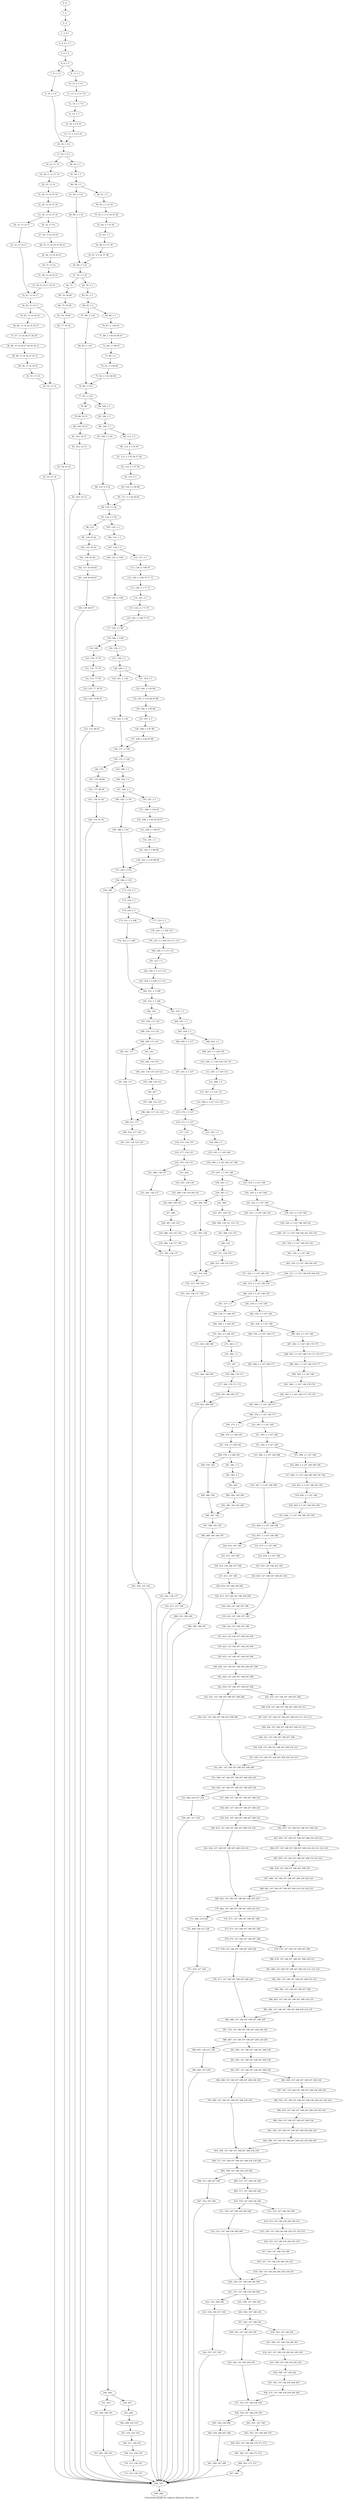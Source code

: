 digraph G {
graph [label="Control-flow-graph for register allocator (function _e3)"]
0[label="0, 0: "];
1[label="1, 1: "];
2[label="2, 2: "];
3[label="3, 3: 0 1 "];
4[label="4, 4: 0 1 2 3 "];
5[label="5, 6: 2 3 "];
6[label="6, 8: 2 3 "];
7[label="7, 9: 2 3 4 "];
8[label="8, 10: 2 3 4 "];
9[label="9, 11: 2 3 "];
10[label="10, 12: 2 3 5 6 "];
11[label="11, 13: 2 3 5 6 7 8 "];
12[label="12, 14: 2 3 7 8 "];
13[label="13, 15: 2 3 "];
14[label="14, 16: 2 3 9 10 "];
15[label="15, 17: 2 3 4 9 10 "];
16[label="16, 19: 2 3 4 "];
17[label="17, 20: 2 3 4 "];
18[label="18, 23: 11 12 "];
19[label="19, 24: 11 12 13 14 "];
20[label="20, 25: 13 14 "];
21[label="21, 26: 13 14 15 16 "];
22[label="22, 28: 13 14 15 16 "];
23[label="23, 30: 13 14 15 16 "];
24[label="24, 31: 13 14 17 "];
25[label="25, 32: 13 14 17 "];
26[label="26, 33: 13 14 "];
27[label="27, 34: 13 14 18 19 "];
28[label="28, 35: 13 14 18 19 20 21 "];
29[label="29, 36: 13 14 20 21 "];
30[label="30, 37: 13 14 "];
31[label="31, 38: 13 14 22 23 "];
32[label="32, 39: 13 14 17 22 23 "];
33[label="33, 41: 13 14 17 "];
34[label="34, 42: 13 14 17 "];
35[label="35, 45: 13 14 24 25 "];
36[label="36, 46: 13 14 24 25 26 27 "];
37[label="37, 47: 13 14 26 27 28 29 "];
38[label="38, 48: 13 14 26 27 28 29 30 31 "];
39[label="39, 49: 13 14 26 27 30 31 "];
40[label="40, 50: 13 14 30 31 "];
41[label="41, 51: 13 14 "];
42[label="42, 52: 13 14 "];
43[label="43, 53: 13 14 "];
44[label="44, 54: 2 3 "];
45[label="45, 56: 2 3 "];
46[label="46, 58: 2 3 "];
47[label="47, 59: 2 3 32 "];
48[label="48, 60: 2 3 32 "];
49[label="49, 61: 2 3 "];
50[label="50, 62: 2 3 33 34 "];
51[label="51, 63: 2 3 33 34 35 36 "];
52[label="52, 64: 2 3 35 36 "];
53[label="53, 65: 2 3 "];
54[label="54, 66: 2 3 37 38 "];
55[label="55, 67: 2 3 32 37 38 "];
56[label="56, 69: 2 3 32 "];
57[label="57, 70: 2 3 32 "];
58[label="58, 73: "];
59[label="59, 74: 39 40 "];
60[label="60, 75: 39 40 "];
61[label="61, 76: 39 40 "];
62[label="62, 77: 41 42 "];
63[label="63, 78: 41 42 "];
64[label="64, 79: 2 3 "];
65[label="65, 81: 2 3 "];
66[label="66, 83: 2 3 "];
67[label="67, 84: 2 3 43 "];
68[label="68, 85: 2 3 43 "];
69[label="69, 86: 2 3 "];
70[label="70, 87: 2 3 44 45 "];
71[label="71, 88: 2 3 44 45 46 47 "];
72[label="72, 89: 2 3 46 47 "];
73[label="73, 90: 2 3 "];
74[label="74, 91: 2 3 48 49 "];
75[label="75, 92: 2 3 43 48 49 "];
76[label="76, 94: 2 3 43 "];
77[label="77, 95: 2 3 43 "];
78[label="78, 98: "];
79[label="79, 99: 50 51 "];
80[label="80, 100: 50 51 "];
81[label="81, 101: 50 51 "];
82[label="82, 102: 52 53 "];
83[label="83, 103: 52 53 "];
84[label="84, 104: 2 3 "];
85[label="85, 106: 2 3 "];
86[label="86, 108: 2 3 "];
87[label="87, 109: 2 3 54 "];
88[label="88, 110: 2 3 54 "];
89[label="89, 111: 2 3 "];
90[label="90, 112: 2 3 55 56 "];
91[label="91, 113: 2 3 55 56 57 58 "];
92[label="92, 114: 2 3 57 58 "];
93[label="93, 115: 2 3 "];
94[label="94, 116: 2 3 59 60 "];
95[label="95, 117: 2 3 54 59 60 "];
96[label="96, 119: 2 3 54 "];
97[label="97, 120: 2 3 54 "];
98[label="98, 123: "];
99[label="99, 124: 61 62 "];
100[label="100, 125: 61 62 "];
101[label="101, 126: 63 64 "];
102[label="102, 127: 63 64 65 "];
103[label="103, 128: 65 66 67 "];
104[label="104, 129: 66 67 "];
105[label="105, 130: 2 3 "];
106[label="106, 132: 2 3 "];
107[label="107, 134: 2 3 "];
108[label="108, 135: 2 3 68 "];
109[label="109, 136: 2 3 68 "];
110[label="110, 137: 2 3 "];
111[label="111, 138: 2 3 69 70 "];
112[label="112, 139: 2 3 69 70 71 72 "];
113[label="113, 140: 2 3 71 72 "];
114[label="114, 141: 2 3 "];
115[label="115, 142: 2 3 73 74 "];
116[label="116, 143: 2 3 68 73 74 "];
117[label="117, 145: 2 3 68 "];
118[label="118, 146: 2 3 68 "];
119[label="119, 149: "];
120[label="120, 150: 75 76 "];
121[label="121, 151: 75 76 "];
122[label="122, 152: 77 78 "];
123[label="123, 153: 77 78 79 "];
124[label="124, 154: 79 80 81 "];
125[label="125, 155: 80 81 "];
126[label="126, 156: 2 3 "];
127[label="127, 158: 2 3 "];
128[label="128, 160: 2 3 "];
129[label="129, 161: 2 3 82 "];
130[label="130, 162: 2 3 82 "];
131[label="131, 163: 2 3 "];
132[label="132, 164: 2 3 83 84 "];
133[label="133, 165: 2 3 83 84 85 86 "];
134[label="134, 166: 2 3 85 86 "];
135[label="135, 167: 2 3 "];
136[label="136, 168: 2 3 87 88 "];
137[label="137, 169: 2 3 82 87 88 "];
138[label="138, 171: 2 3 82 "];
139[label="139, 172: 2 3 82 "];
140[label="140, 175: "];
141[label="141, 176: 89 90 "];
142[label="142, 177: 89 90 "];
143[label="143, 178: 91 92 "];
144[label="144, 179: 91 92 "];
145[label="145, 180: 2 3 "];
146[label="146, 182: 2 3 "];
147[label="147, 184: 2 3 "];
148[label="148, 185: 2 3 93 "];
149[label="149, 186: 2 3 93 "];
150[label="150, 187: 2 3 "];
151[label="151, 188: 2 3 94 95 "];
152[label="152, 189: 2 3 94 95 96 97 "];
153[label="153, 190: 2 3 96 97 "];
154[label="154, 191: 2 3 "];
155[label="155, 192: 2 3 98 99 "];
156[label="156, 193: 2 3 93 98 99 "];
157[label="157, 195: 2 3 93 "];
158[label="158, 196: 2 3 93 "];
159[label="159, 199: "];
160[label="160, 200: "];
161[label="161, 203: "];
162[label="162, 204: 100 101 "];
163[label="163, 205: 100 101 "];
164[label="164, 207: "];
165[label="165, 208: "];
166[label="166, 209: 102 103 "];
167[label="167, 210: 102 103 "];
168[label="168, 211: 104 105 "];
169[label="169, 212: 104 105 "];
170[label="170, 213: 106 107 "];
171[label="171, 214: 106 107 "];
172[label="172, 216: 2 3 "];
173[label="173, 218: 2 3 "];
174[label="174, 220: 2 3 "];
175[label="175, 221: 2 3 108 "];
176[label="176, 222: 2 3 108 "];
177[label="177, 223: 2 3 "];
178[label="178, 224: 2 3 109 110 "];
179[label="179, 225: 2 3 109 110 111 112 "];
180[label="180, 226: 2 3 111 112 "];
181[label="181, 227: 2 3 "];
182[label="182, 228: 2 3 113 114 "];
183[label="183, 229: 2 3 108 113 114 "];
184[label="184, 231: 2 3 108 "];
185[label="185, 232: 2 3 108 "];
186[label="186, 235: "];
187[label="187, 236: 115 116 "];
188[label="188, 238: 115 116 "];
189[label="189, 240: 115 116 "];
190[label="190, 241: 117 "];
191[label="191, 242: 117 "];
192[label="192, 243: "];
193[label="193, 244: 118 119 "];
194[label="194, 245: 118 119 120 121 "];
195[label="195, 246: 120 121 "];
196[label="196, 247: "];
197[label="197, 248: 122 123 "];
198[label="198, 249: 117 122 123 "];
199[label="199, 251: 117 "];
200[label="200, 252: 117 124 "];
201[label="201, 253: 124 125 126 "];
202[label="202, 254: 125 126 "];
203[label="203, 255: 2 3 "];
204[label="204, 257: 2 3 "];
205[label="205, 259: 2 3 "];
206[label="206, 260: 2 3 127 "];
207[label="207, 261: 2 3 127 "];
208[label="208, 262: 2 3 "];
209[label="209, 263: 2 3 128 129 "];
210[label="210, 264: 2 3 128 129 130 131 "];
211[label="211, 265: 2 3 130 131 "];
212[label="212, 266: 2 3 "];
213[label="213, 267: 2 3 132 133 "];
214[label="214, 268: 2 3 127 132 133 "];
215[label="215, 270: 2 3 127 "];
216[label="216, 271: 2 3 127 "];
217[label="217, 274: "];
218[label="218, 275: 134 135 "];
219[label="219, 277: 134 135 "];
220[label="220, 279: 134 135 "];
221[label="221, 280: 136 137 "];
222[label="222, 281: 136 137 "];
223[label="223, 282: "];
224[label="224, 283: 138 139 "];
225[label="225, 284: 138 139 140 141 "];
226[label="226, 285: 140 141 "];
227[label="227, 286: "];
228[label="228, 287: 142 143 "];
229[label="229, 288: 142 143 144 "];
230[label="230, 289: 136 137 144 "];
231[label="231, 291: 136 137 "];
232[label="232, 292: 136 137 "];
233[label="233, 293: 2 3 "];
234[label="234, 294: 2 3 "];
235[label="235, 295: 2 3 145 146 "];
236[label="236, 296: 2 3 145 146 147 148 "];
237[label="237, 297: 2 3 147 148 "];
238[label="238, 301: 2 3 "];
239[label="239, 303: 2 3 "];
240[label="240, 304: 149 "];
241[label="241, 305: 149 "];
242[label="242, 306: "];
243[label="243, 307: 150 151 "];
244[label="244, 308: 150 151 152 153 "];
245[label="245, 309: 152 153 "];
246[label="246, 310: "];
247[label="247, 311: 154 155 "];
248[label="248, 312: 149 154 155 "];
249[label="249, 314: 149 "];
250[label="250, 315: 149 156 "];
251[label="251, 316: 156 157 158 "];
252[label="252, 317: 157 158 "];
253[label="253, 318: 2 3 147 148 "];
254[label="254, 320: 2 3 147 148 "];
255[label="255, 322: 2 3 147 148 "];
256[label="256, 323: 2 3 147 148 159 "];
257[label="257, 324: 2 3 147 148 159 "];
258[label="258, 325: 2 3 147 148 "];
259[label="259, 326: 2 3 147 148 160 161 "];
260[label="260, 327: 2 3 147 148 160 161 162 163 "];
261[label="261, 328: 2 3 147 148 162 163 "];
262[label="262, 329: 2 3 147 148 "];
263[label="263, 330: 2 3 147 148 164 165 "];
264[label="264, 331: 2 3 147 148 159 164 165 "];
265[label="265, 333: 2 3 147 148 159 "];
266[label="266, 334: 2 3 147 148 159 "];
267[label="267, 337: 2 3 "];
268[label="268, 338: 2 3 166 167 "];
269[label="269, 340: 2 3 166 167 "];
270[label="270, 342: 2 3 166 167 "];
271[label="271, 343: 168 169 "];
272[label="272, 344: 168 169 "];
273[label="273, 345: 2 3 "];
274[label="274, 346: 2 3 "];
275[label="275, 347: "];
276[label="276, 348: 170 171 "];
277[label="277, 349: 170 171 172 "];
278[label="278, 350: 168 169 172 "];
279[label="279, 352: 168 169 "];
280[label="280, 353: 168 169 "];
281[label="281, 354: 2 3 147 148 "];
282[label="282, 356: 2 3 147 148 "];
283[label="283, 358: 2 3 147 148 "];
284[label="284, 359: 2 3 147 148 173 "];
285[label="285, 360: 2 3 147 148 173 "];
286[label="286, 361: 2 3 147 148 "];
287[label="287, 362: 2 3 147 148 174 175 "];
288[label="288, 363: 2 3 147 148 174 175 176 177 "];
289[label="289, 364: 2 3 147 148 176 177 "];
290[label="290, 365: 2 3 147 148 "];
291[label="291, 366: 2 3 147 148 178 179 "];
292[label="292, 367: 2 3 147 148 173 178 179 "];
293[label="293, 369: 2 3 147 148 173 "];
294[label="294, 370: 2 3 147 148 173 "];
295[label="295, 373: 2 3 "];
296[label="296, 374: 2 3 180 181 "];
297[label="297, 376: 2 3 180 181 "];
298[label="298, 378: 2 3 180 181 "];
299[label="299, 379: 182 "];
300[label="300, 380: 182 "];
301[label="301, 381: 2 3 "];
302[label="302, 382: 2 3 "];
303[label="303, 383: "];
304[label="304, 384: 183 184 "];
305[label="305, 385: 182 183 184 "];
306[label="306, 387: 182 "];
307[label="307, 388: 182 185 "];
308[label="308, 389: 185 186 187 "];
309[label="309, 390: 186 187 "];
310[label="310, 391: 2 3 147 148 "];
311[label="311, 393: 2 3 147 148 "];
312[label="312, 395: 2 3 147 148 "];
313[label="313, 396: 2 3 147 148 188 "];
314[label="314, 397: 2 3 147 148 188 "];
315[label="315, 398: 2 3 147 148 "];
316[label="316, 399: 2 3 147 148 189 190 "];
317[label="317, 400: 2 3 147 148 189 190 191 192 "];
318[label="318, 401: 2 3 147 148 191 192 "];
319[label="319, 402: 2 3 147 148 "];
320[label="320, 403: 2 3 147 148 193 194 "];
321[label="321, 404: 2 3 147 148 188 193 194 "];
322[label="322, 406: 2 3 147 148 188 "];
323[label="323, 407: 2 3 147 148 188 "];
324[label="324, 410: 147 148 "];
325[label="325, 411: 195 196 "];
326[label="326, 412: 195 196 197 198 "];
327[label="327, 413: 197 198 "];
328[label="328, 414: 197 198 199 200 "];
329[label="329, 415: 147 148 197 198 199 200 "];
330[label="330, 416: 147 148 197 198 "];
331[label="331, 417: 2 3 147 148 "];
332[label="332, 418: 2 3 147 148 "];
333[label="333, 419: 147 148 201 202 "];
334[label="334, 420: 147 148 197 198 201 202 "];
335[label="335, 421: 147 148 197 198 "];
336[label="336, 422: 147 148 197 198 "];
337[label="337, 423: 147 148 197 198 203 204 "];
338[label="338, 424: 147 148 197 198 203 204 "];
339[label="339, 425: 147 148 197 198 205 206 "];
340[label="340, 426: 147 148 197 198 205 206 207 208 "];
341[label="341, 428: 147 148 197 198 207 208 "];
342[label="342, 430: 147 148 197 198 207 208 "];
343[label="343, 431: 147 148 197 198 207 208 209 "];
344[label="344, 432: 147 148 197 198 207 208 209 "];
345[label="345, 433: 147 148 197 198 207 208 "];
346[label="346, 434: 147 148 197 198 207 208 210 211 "];
347[label="347, 435: 147 148 197 198 207 208 210 211 212 213 "];
348[label="348, 436: 147 148 197 198 207 208 212 213 "];
349[label="349, 437: 147 148 197 198 207 208 "];
350[label="350, 438: 147 148 197 198 207 208 214 215 "];
351[label="351, 439: 147 148 197 198 207 208 209 214 215 "];
352[label="352, 441: 147 148 197 198 207 208 209 "];
353[label="353, 569: 147 148 197 198 207 208 209 216 "];
354[label="354, 442: 147 148 197 198 207 208 209 216 "];
355[label="355, 446: 216 217 218 "];
356[label="356, 447: 217 218 "];
357[label="357, 448: 147 148 197 198 207 208 216 "];
358[label="358, 450: 147 148 197 198 207 208 216 "];
359[label="359, 452: 147 148 197 198 207 208 216 "];
360[label="360, 453: 147 148 197 198 207 208 216 219 "];
361[label="361, 454: 147 148 197 198 207 208 216 219 "];
362[label="362, 455: 147 148 197 198 207 208 216 "];
363[label="363, 456: 147 148 197 198 207 208 216 220 221 "];
364[label="364, 457: 147 148 197 198 207 208 216 220 221 222 223 "];
365[label="365, 458: 147 148 197 198 207 208 216 222 223 "];
366[label="366, 459: 147 148 197 198 207 208 216 "];
367[label="367, 460: 147 148 197 198 207 208 216 224 225 "];
368[label="368, 461: 147 148 197 198 207 208 216 219 224 225 "];
369[label="369, 463: 147 148 197 198 207 208 216 219 "];
370[label="370, 464: 147 148 197 198 207 208 216 219 "];
371[label="371, 468: 216 226 "];
372[label="372, 469: 226 227 228 "];
373[label="373, 470: 227 228 "];
374[label="374, 471: 147 148 197 198 207 208 "];
375[label="375, 473: 147 148 197 198 207 208 "];
376[label="376, 475: 147 148 197 198 207 208 "];
377[label="377, 476: 147 148 197 198 207 208 229 "];
378[label="378, 477: 147 148 197 198 207 208 229 "];
379[label="379, 478: 147 148 197 198 207 208 "];
380[label="380, 479: 147 148 197 198 207 208 230 231 "];
381[label="381, 480: 147 148 197 198 207 208 230 231 232 233 "];
382[label="382, 481: 147 148 197 198 207 208 232 233 "];
383[label="383, 482: 147 148 197 198 207 208 "];
384[label="384, 483: 147 148 197 198 207 208 234 235 "];
385[label="385, 484: 147 148 197 198 207 208 229 234 235 "];
386[label="386, 486: 147 148 197 198 207 208 229 "];
387[label="387, 570: 147 148 197 198 207 208 229 236 "];
388[label="388, 487: 147 148 197 198 207 208 229 236 "];
389[label="389, 491: 236 237 238 "];
390[label="390, 492: 237 238 "];
391[label="391, 493: 147 148 197 198 207 208 236 "];
392[label="392, 495: 147 148 197 198 207 208 236 "];
393[label="393, 497: 147 148 197 198 207 208 236 "];
394[label="394, 498: 147 148 197 198 207 208 236 239 "];
395[label="395, 499: 147 148 197 198 207 208 236 239 "];
396[label="396, 500: 147 148 197 198 207 208 236 "];
397[label="397, 501: 147 148 197 198 207 208 236 240 241 "];
398[label="398, 502: 147 148 197 198 207 208 236 240 241 242 243 "];
399[label="399, 503: 147 148 197 198 207 208 236 242 243 "];
400[label="400, 504: 147 148 197 198 207 208 236 "];
401[label="401, 505: 147 148 197 198 207 208 236 244 245 "];
402[label="402, 506: 147 148 197 198 207 208 236 239 244 245 "];
403[label="403, 508: 147 148 197 198 207 208 236 239 "];
404[label="404, 571: 147 148 197 198 207 208 236 239 246 "];
405[label="405, 509: 147 148 236 239 246 "];
406[label="406, 513: 246 247 248 "];
407[label="407, 514: 247 248 "];
408[label="408, 515: 147 148 236 246 "];
409[label="409, 517: 147 148 236 246 "];
410[label="410, 519: 147 148 236 246 "];
411[label="411, 520: 147 148 236 246 249 "];
412[label="412, 521: 147 148 236 246 249 "];
413[label="413, 522: 147 148 236 246 "];
414[label="414, 523: 147 148 236 246 250 251 "];
415[label="415, 524: 147 148 236 246 250 251 252 253 "];
416[label="416, 525: 147 148 236 246 252 253 "];
417[label="417, 526: 147 148 236 246 "];
418[label="418, 527: 147 148 236 246 254 255 "];
419[label="419, 528: 147 148 236 246 249 254 255 "];
420[label="420, 530: 147 148 236 246 249 "];
421[label="421, 531: 147 148 236 246 249 "];
422[label="422, 535: 246 256 "];
423[label="423, 536: 256 257 258 "];
424[label="424, 537: 257 258 "];
425[label="425, 538: 147 148 236 "];
426[label="426, 540: 147 148 236 "];
427[label="427, 542: 147 148 236 "];
428[label="428, 543: 147 148 236 259 "];
429[label="429, 544: 147 148 236 259 "];
430[label="430, 545: 147 148 236 "];
431[label="431, 546: 147 148 236 260 261 "];
432[label="432, 547: 147 148 236 260 261 262 263 "];
433[label="433, 548: 147 148 236 262 263 "];
434[label="434, 549: 147 148 236 "];
435[label="435, 550: 147 148 236 264 265 "];
436[label="436, 551: 147 148 236 259 264 265 "];
437[label="437, 553: 147 148 236 259 "];
438[label="438, 554: 147 148 236 259 "];
439[label="439, 558: 236 266 "];
440[label="440, 559: 266 267 268 "];
441[label="441, 560: 267 268 "];
442[label="442, 561: 147 148 "];
443[label="443, 562: 147 148 269 270 "];
444[label="444, 563: 147 148 269 270 271 272 "];
445[label="445, 564: 147 148 271 272 "];
446[label="446, 565: 271 272 "];
447[label="447, 566: "];
448[label="448, 567: "];
449[label="449, 568: "];
0->1 ;
1->2 ;
2->3 ;
3->4 ;
4->5 ;
5->6 ;
6->7 ;
6->9 ;
7->8 ;
8->16 ;
9->10 ;
10->11 ;
11->12 ;
12->13 ;
13->14 ;
14->15 ;
15->16 ;
16->17 ;
17->18 ;
17->44 ;
18->19 ;
19->20 ;
20->21 ;
21->22 ;
22->23 ;
23->24 ;
23->26 ;
24->25 ;
25->33 ;
26->27 ;
27->28 ;
28->29 ;
29->30 ;
30->31 ;
31->32 ;
32->33 ;
33->34 ;
34->35 ;
34->42 ;
35->36 ;
36->37 ;
37->38 ;
38->39 ;
39->40 ;
40->41 ;
41->42 ;
42->43 ;
43->448 ;
44->45 ;
45->46 ;
46->47 ;
46->49 ;
47->48 ;
48->56 ;
49->50 ;
50->51 ;
51->52 ;
52->53 ;
53->54 ;
54->55 ;
55->56 ;
56->57 ;
57->58 ;
57->64 ;
58->59 ;
59->60 ;
60->61 ;
61->62 ;
62->63 ;
63->448 ;
64->65 ;
65->66 ;
66->67 ;
66->69 ;
67->68 ;
68->76 ;
69->70 ;
70->71 ;
71->72 ;
72->73 ;
73->74 ;
74->75 ;
75->76 ;
76->77 ;
77->78 ;
77->84 ;
78->79 ;
79->80 ;
80->81 ;
81->82 ;
82->83 ;
83->448 ;
84->85 ;
85->86 ;
86->87 ;
86->89 ;
87->88 ;
88->96 ;
89->90 ;
90->91 ;
91->92 ;
92->93 ;
93->94 ;
94->95 ;
95->96 ;
96->97 ;
97->98 ;
97->105 ;
98->99 ;
99->100 ;
100->101 ;
101->102 ;
102->103 ;
103->104 ;
104->448 ;
105->106 ;
106->107 ;
107->108 ;
107->110 ;
108->109 ;
109->117 ;
110->111 ;
111->112 ;
112->113 ;
113->114 ;
114->115 ;
115->116 ;
116->117 ;
117->118 ;
118->119 ;
118->126 ;
119->120 ;
120->121 ;
121->122 ;
122->123 ;
123->124 ;
124->125 ;
125->448 ;
126->127 ;
127->128 ;
128->129 ;
128->131 ;
129->130 ;
130->138 ;
131->132 ;
132->133 ;
133->134 ;
134->135 ;
135->136 ;
136->137 ;
137->138 ;
138->139 ;
139->140 ;
139->145 ;
140->141 ;
141->142 ;
142->143 ;
143->144 ;
144->448 ;
145->146 ;
146->147 ;
147->148 ;
147->150 ;
148->149 ;
149->157 ;
150->151 ;
151->152 ;
152->153 ;
153->154 ;
154->155 ;
155->156 ;
156->157 ;
157->158 ;
158->159 ;
158->172 ;
159->160 ;
160->161 ;
160->164 ;
161->162 ;
162->163 ;
163->448 ;
164->165 ;
165->166 ;
166->167 ;
167->168 ;
168->169 ;
169->170 ;
170->171 ;
171->448 ;
172->173 ;
173->174 ;
174->175 ;
174->177 ;
175->176 ;
176->184 ;
177->178 ;
178->179 ;
179->180 ;
180->181 ;
181->182 ;
182->183 ;
183->184 ;
184->185 ;
185->186 ;
185->203 ;
186->187 ;
187->188 ;
188->189 ;
189->190 ;
189->192 ;
190->191 ;
191->199 ;
192->193 ;
193->194 ;
194->195 ;
195->196 ;
196->197 ;
197->198 ;
198->199 ;
199->200 ;
200->201 ;
201->202 ;
202->448 ;
203->204 ;
204->205 ;
205->206 ;
205->208 ;
206->207 ;
207->215 ;
208->209 ;
209->210 ;
210->211 ;
211->212 ;
212->213 ;
213->214 ;
214->215 ;
215->216 ;
216->217 ;
216->233 ;
217->218 ;
218->219 ;
219->220 ;
220->221 ;
220->223 ;
221->222 ;
222->231 ;
223->224 ;
224->225 ;
225->226 ;
226->227 ;
227->228 ;
228->229 ;
229->230 ;
230->231 ;
231->232 ;
232->448 ;
233->234 ;
234->235 ;
235->236 ;
236->237 ;
237->238 ;
237->253 ;
238->239 ;
239->240 ;
239->242 ;
240->241 ;
241->249 ;
242->243 ;
243->244 ;
244->245 ;
245->246 ;
246->247 ;
247->248 ;
248->249 ;
249->250 ;
250->251 ;
251->252 ;
252->448 ;
253->254 ;
254->255 ;
255->256 ;
255->258 ;
256->257 ;
257->265 ;
258->259 ;
259->260 ;
260->261 ;
261->262 ;
262->263 ;
263->264 ;
264->265 ;
265->266 ;
266->267 ;
266->281 ;
267->268 ;
268->269 ;
269->270 ;
270->271 ;
270->273 ;
271->272 ;
272->279 ;
273->274 ;
274->275 ;
275->276 ;
276->277 ;
277->278 ;
278->279 ;
279->280 ;
280->448 ;
281->282 ;
282->283 ;
283->284 ;
283->286 ;
284->285 ;
285->293 ;
286->287 ;
287->288 ;
288->289 ;
289->290 ;
290->291 ;
291->292 ;
292->293 ;
293->294 ;
294->295 ;
294->310 ;
295->296 ;
296->297 ;
297->298 ;
298->299 ;
298->301 ;
299->300 ;
300->306 ;
301->302 ;
302->303 ;
303->304 ;
304->305 ;
305->306 ;
306->307 ;
307->308 ;
308->309 ;
309->448 ;
310->311 ;
311->312 ;
312->313 ;
312->315 ;
313->314 ;
314->322 ;
315->316 ;
316->317 ;
317->318 ;
318->319 ;
319->320 ;
320->321 ;
321->322 ;
322->323 ;
323->324 ;
323->331 ;
324->325 ;
325->326 ;
326->327 ;
327->328 ;
328->329 ;
329->330 ;
330->335 ;
331->332 ;
332->333 ;
333->334 ;
334->335 ;
335->336 ;
336->337 ;
337->338 ;
338->339 ;
339->340 ;
340->341 ;
341->342 ;
342->343 ;
342->345 ;
343->344 ;
344->352 ;
345->346 ;
346->347 ;
347->348 ;
348->349 ;
349->350 ;
350->351 ;
351->352 ;
352->353 ;
353->354 ;
354->355 ;
354->357 ;
355->356 ;
356->448 ;
357->358 ;
358->359 ;
359->360 ;
359->362 ;
360->361 ;
361->369 ;
362->363 ;
363->364 ;
364->365 ;
365->366 ;
366->367 ;
367->368 ;
368->369 ;
369->370 ;
370->371 ;
370->374 ;
371->372 ;
372->373 ;
373->448 ;
374->375 ;
375->376 ;
376->377 ;
376->379 ;
377->378 ;
378->386 ;
379->380 ;
380->381 ;
381->382 ;
382->383 ;
383->384 ;
384->385 ;
385->386 ;
386->387 ;
387->388 ;
388->389 ;
388->391 ;
389->390 ;
390->448 ;
391->392 ;
392->393 ;
393->394 ;
393->396 ;
394->395 ;
395->403 ;
396->397 ;
397->398 ;
398->399 ;
399->400 ;
400->401 ;
401->402 ;
402->403 ;
403->404 ;
404->405 ;
405->406 ;
405->408 ;
406->407 ;
407->448 ;
408->409 ;
409->410 ;
410->411 ;
410->413 ;
411->412 ;
412->420 ;
413->414 ;
414->415 ;
415->416 ;
416->417 ;
417->418 ;
418->419 ;
419->420 ;
420->421 ;
421->422 ;
421->425 ;
422->423 ;
423->424 ;
424->448 ;
425->426 ;
426->427 ;
427->428 ;
427->430 ;
428->429 ;
429->437 ;
430->431 ;
431->432 ;
432->433 ;
433->434 ;
434->435 ;
435->436 ;
436->437 ;
437->438 ;
438->439 ;
438->442 ;
439->440 ;
440->441 ;
441->448 ;
442->443 ;
443->444 ;
444->445 ;
445->446 ;
446->447 ;
447->448 ;
448->449 ;
}
